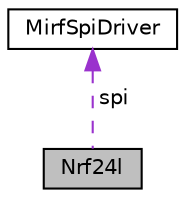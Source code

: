 digraph "Nrf24l"
{
  edge [fontname="Helvetica",fontsize="10",labelfontname="Helvetica",labelfontsize="10"];
  node [fontname="Helvetica",fontsize="10",shape=record];
  Node1 [label="Nrf24l",height=0.2,width=0.4,color="black", fillcolor="grey75", style="filled", fontcolor="black"];
  Node2 -> Node1 [dir="back",color="darkorchid3",fontsize="10",style="dashed",label=" spi" ];
  Node2 [label="MirfSpiDriver",height=0.2,width=0.4,color="black", fillcolor="white", style="filled",URL="$class_mirf_spi_driver.html"];
}

